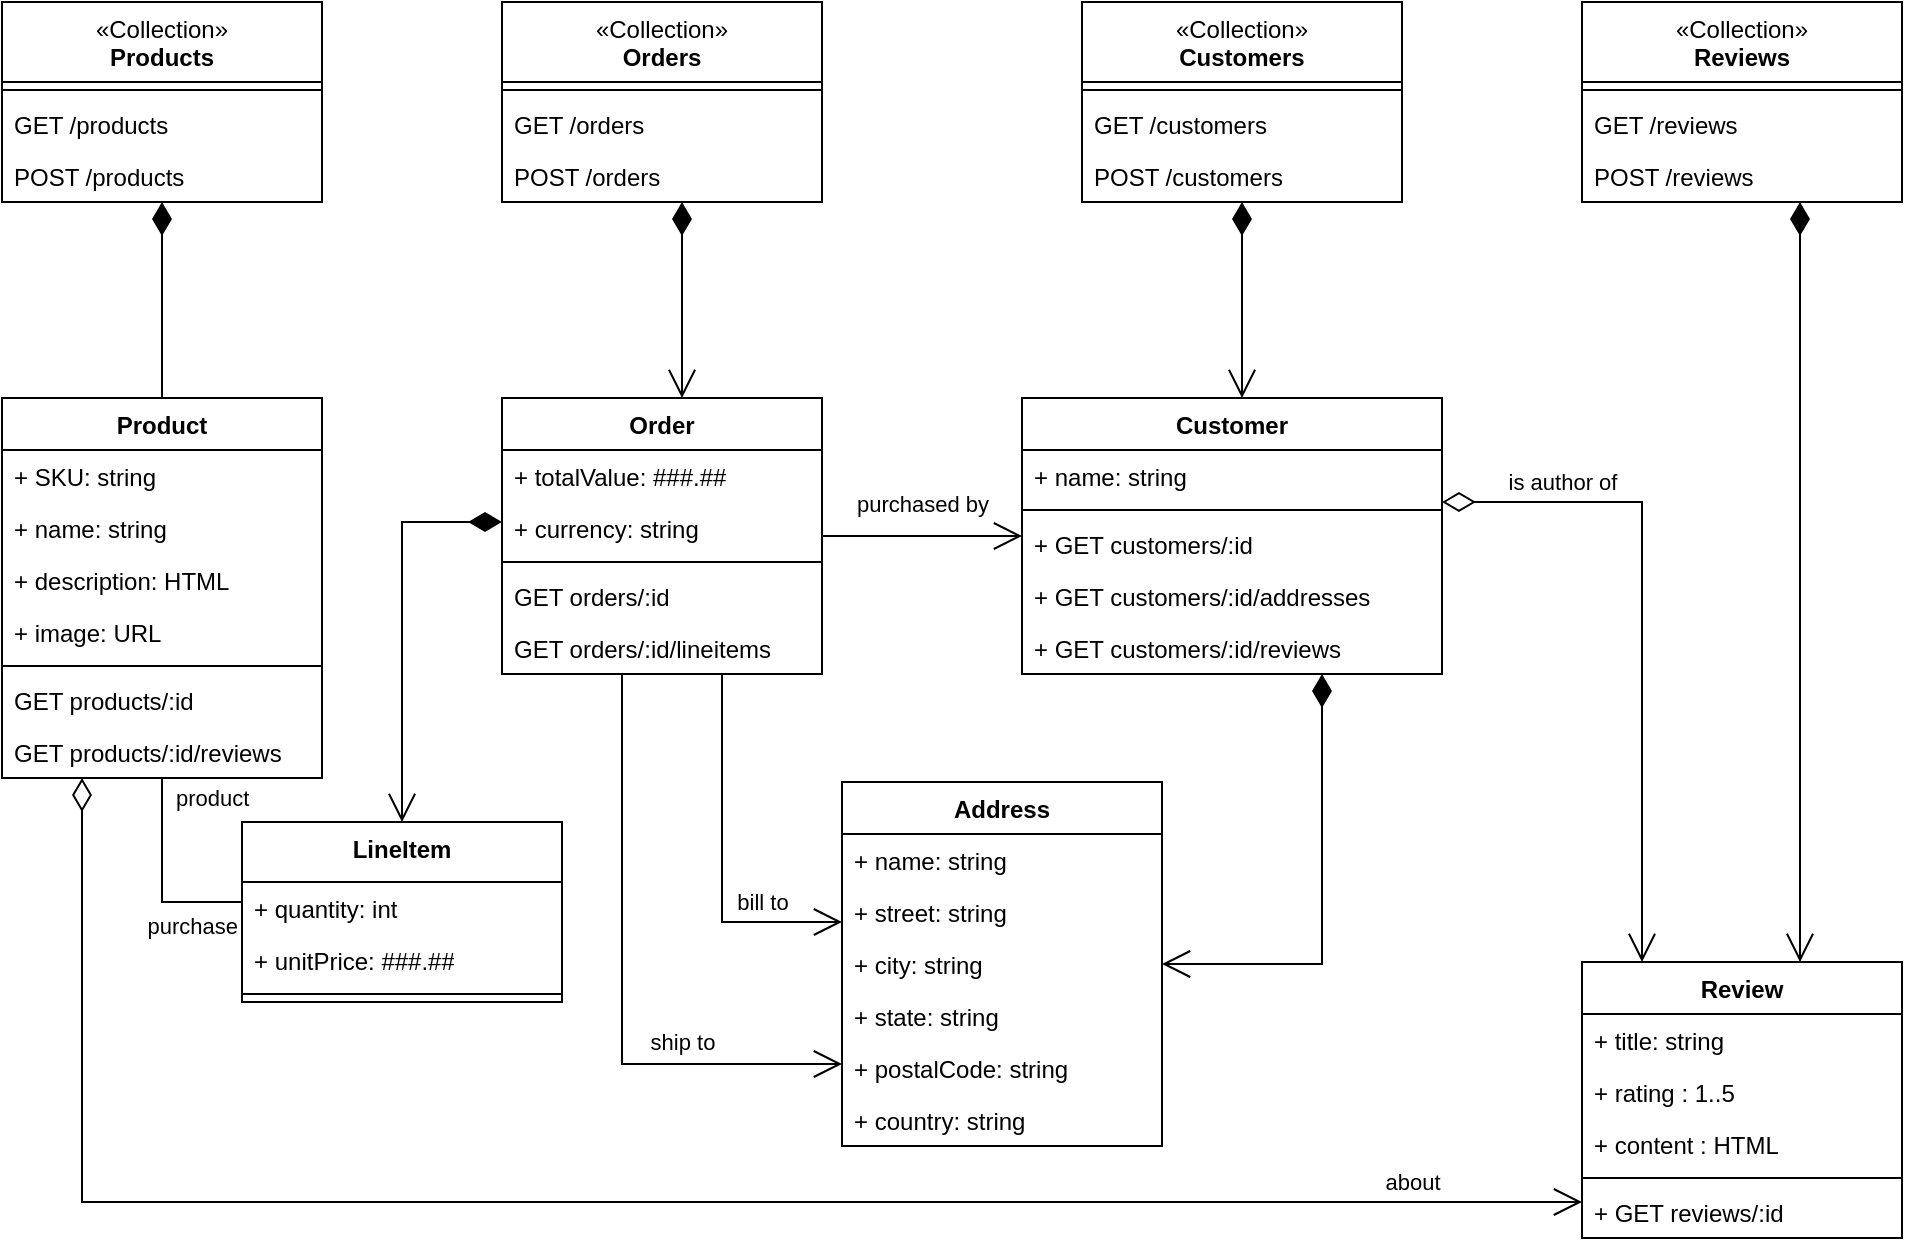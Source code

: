 <mxfile version="22.0.8" type="github">
  <diagram id="C5RBs43oDa-KdzZeNtuy" name="Page-1">
    <mxGraphModel dx="1159" dy="833" grid="1" gridSize="10" guides="1" tooltips="1" connect="1" arrows="1" fold="1" page="1" pageScale="1" pageWidth="1100" pageHeight="850" math="0" shadow="0">
      <root>
        <mxCell id="WIyWlLk6GJQsqaUBKTNV-0" />
        <mxCell id="WIyWlLk6GJQsqaUBKTNV-1" parent="WIyWlLk6GJQsqaUBKTNV-0" />
        <mxCell id="bMznROI8uIrrXHA2IiII-20" value="Order" style="swimlane;fontStyle=1;align=center;verticalAlign=top;childLayout=stackLayout;horizontal=1;startSize=26;horizontalStack=0;resizeParent=1;resizeParentMax=0;resizeLast=0;collapsible=1;marginBottom=0;whiteSpace=wrap;html=1;" vertex="1" parent="WIyWlLk6GJQsqaUBKTNV-1">
          <mxGeometry x="310" y="318" width="160" height="138" as="geometry" />
        </mxCell>
        <mxCell id="bMznROI8uIrrXHA2IiII-21" value="+ totalValue: ###.##" style="text;strokeColor=none;fillColor=none;align=left;verticalAlign=top;spacingLeft=4;spacingRight=4;overflow=hidden;rotatable=0;points=[[0,0.5],[1,0.5]];portConstraint=eastwest;whiteSpace=wrap;html=1;" vertex="1" parent="bMznROI8uIrrXHA2IiII-20">
          <mxGeometry y="26" width="160" height="26" as="geometry" />
        </mxCell>
        <mxCell id="bMznROI8uIrrXHA2IiII-24" value="+ currency: string" style="text;strokeColor=none;fillColor=none;align=left;verticalAlign=top;spacingLeft=4;spacingRight=4;overflow=hidden;rotatable=0;points=[[0,0.5],[1,0.5]];portConstraint=eastwest;whiteSpace=wrap;html=1;" vertex="1" parent="bMznROI8uIrrXHA2IiII-20">
          <mxGeometry y="52" width="160" height="26" as="geometry" />
        </mxCell>
        <mxCell id="bMznROI8uIrrXHA2IiII-22" value="" style="line;strokeWidth=1;fillColor=none;align=left;verticalAlign=middle;spacingTop=-1;spacingLeft=3;spacingRight=3;rotatable=0;labelPosition=right;points=[];portConstraint=eastwest;strokeColor=inherit;" vertex="1" parent="bMznROI8uIrrXHA2IiII-20">
          <mxGeometry y="78" width="160" height="8" as="geometry" />
        </mxCell>
        <mxCell id="bMznROI8uIrrXHA2IiII-23" value="GET orders/:id" style="text;strokeColor=none;fillColor=none;align=left;verticalAlign=top;spacingLeft=4;spacingRight=4;overflow=hidden;rotatable=0;points=[[0,0.5],[1,0.5]];portConstraint=eastwest;whiteSpace=wrap;html=1;" vertex="1" parent="bMznROI8uIrrXHA2IiII-20">
          <mxGeometry y="86" width="160" height="26" as="geometry" />
        </mxCell>
        <mxCell id="bMznROI8uIrrXHA2IiII-46" value="GET orders/:id/lineitems" style="text;strokeColor=none;fillColor=none;align=left;verticalAlign=top;spacingLeft=4;spacingRight=4;overflow=hidden;rotatable=0;points=[[0,0.5],[1,0.5]];portConstraint=eastwest;whiteSpace=wrap;html=1;" vertex="1" parent="bMznROI8uIrrXHA2IiII-20">
          <mxGeometry y="112" width="160" height="26" as="geometry" />
        </mxCell>
        <mxCell id="bMznROI8uIrrXHA2IiII-25" value="Customer" style="swimlane;fontStyle=1;align=center;verticalAlign=top;childLayout=stackLayout;horizontal=1;startSize=26;horizontalStack=0;resizeParent=1;resizeParentMax=0;resizeLast=0;collapsible=1;marginBottom=0;whiteSpace=wrap;html=1;" vertex="1" parent="WIyWlLk6GJQsqaUBKTNV-1">
          <mxGeometry x="570" y="318" width="210" height="138" as="geometry" />
        </mxCell>
        <mxCell id="bMznROI8uIrrXHA2IiII-13" value="+ name: string" style="text;strokeColor=none;fillColor=none;align=left;verticalAlign=top;spacingLeft=4;spacingRight=4;overflow=hidden;rotatable=0;points=[[0,0.5],[1,0.5]];portConstraint=eastwest;whiteSpace=wrap;html=1;" vertex="1" parent="bMznROI8uIrrXHA2IiII-25">
          <mxGeometry y="26" width="210" height="26" as="geometry" />
        </mxCell>
        <mxCell id="bMznROI8uIrrXHA2IiII-27" value="" style="line;strokeWidth=1;fillColor=none;align=left;verticalAlign=middle;spacingTop=-1;spacingLeft=3;spacingRight=3;rotatable=0;labelPosition=right;points=[];portConstraint=eastwest;strokeColor=inherit;" vertex="1" parent="bMznROI8uIrrXHA2IiII-25">
          <mxGeometry y="52" width="210" height="8" as="geometry" />
        </mxCell>
        <mxCell id="bMznROI8uIrrXHA2IiII-14" value="+ GET customers/:id" style="text;strokeColor=none;fillColor=none;align=left;verticalAlign=top;spacingLeft=4;spacingRight=4;overflow=hidden;rotatable=0;points=[[0,0.5],[1,0.5]];portConstraint=eastwest;whiteSpace=wrap;html=1;" vertex="1" parent="bMznROI8uIrrXHA2IiII-25">
          <mxGeometry y="60" width="210" height="26" as="geometry" />
        </mxCell>
        <mxCell id="bMznROI8uIrrXHA2IiII-139" value="+ GET customers/:id/addresses" style="text;strokeColor=none;fillColor=none;align=left;verticalAlign=top;spacingLeft=4;spacingRight=4;overflow=hidden;rotatable=0;points=[[0,0.5],[1,0.5]];portConstraint=eastwest;whiteSpace=wrap;html=1;" vertex="1" parent="bMznROI8uIrrXHA2IiII-25">
          <mxGeometry y="86" width="210" height="26" as="geometry" />
        </mxCell>
        <mxCell id="bMznROI8uIrrXHA2IiII-140" value="+ GET customers/:id/reviews" style="text;strokeColor=none;fillColor=none;align=left;verticalAlign=top;spacingLeft=4;spacingRight=4;overflow=hidden;rotatable=0;points=[[0,0.5],[1,0.5]];portConstraint=eastwest;whiteSpace=wrap;html=1;" vertex="1" parent="bMznROI8uIrrXHA2IiII-25">
          <mxGeometry y="112" width="210" height="26" as="geometry" />
        </mxCell>
        <mxCell id="bMznROI8uIrrXHA2IiII-38" value="purchased by" style="endArrow=open;html=1;endSize=12;startArrow=none;startSize=14;startFill=0;edgeStyle=orthogonalEdgeStyle;rounded=0;" edge="1" parent="WIyWlLk6GJQsqaUBKTNV-1" source="bMznROI8uIrrXHA2IiII-20" target="bMznROI8uIrrXHA2IiII-25">
          <mxGeometry x="-0.032" y="16" relative="1" as="geometry">
            <mxPoint x="470" y="350" as="sourcePoint" />
            <mxPoint x="800" y="350" as="targetPoint" />
            <Array as="points" />
            <mxPoint x="1" as="offset" />
          </mxGeometry>
        </mxCell>
        <mxCell id="bMznROI8uIrrXHA2IiII-41" value="LineItem" style="swimlane;fontStyle=1;align=center;verticalAlign=top;childLayout=stackLayout;horizontal=1;startSize=30;horizontalStack=0;resizeParent=1;resizeParentMax=0;resizeLast=0;collapsible=1;marginBottom=0;whiteSpace=wrap;html=1;" vertex="1" parent="WIyWlLk6GJQsqaUBKTNV-1">
          <mxGeometry x="180" y="530" width="160" height="90" as="geometry" />
        </mxCell>
        <mxCell id="bMznROI8uIrrXHA2IiII-42" value="+ quantity: int" style="text;strokeColor=none;fillColor=none;align=left;verticalAlign=top;spacingLeft=4;spacingRight=4;overflow=hidden;rotatable=0;points=[[0,0.5],[1,0.5]];portConstraint=eastwest;whiteSpace=wrap;html=1;" vertex="1" parent="bMznROI8uIrrXHA2IiII-41">
          <mxGeometry y="30" width="160" height="26" as="geometry" />
        </mxCell>
        <mxCell id="bMznROI8uIrrXHA2IiII-43" value="+ unitPrice: ###.##" style="text;strokeColor=none;fillColor=none;align=left;verticalAlign=top;spacingLeft=4;spacingRight=4;overflow=hidden;rotatable=0;points=[[0,0.5],[1,0.5]];portConstraint=eastwest;whiteSpace=wrap;html=1;" vertex="1" parent="bMznROI8uIrrXHA2IiII-41">
          <mxGeometry y="56" width="160" height="26" as="geometry" />
        </mxCell>
        <mxCell id="bMznROI8uIrrXHA2IiII-44" value="" style="line;strokeWidth=1;fillColor=none;align=left;verticalAlign=middle;spacingTop=-1;spacingLeft=3;spacingRight=3;rotatable=0;labelPosition=right;points=[];portConstraint=eastwest;strokeColor=inherit;" vertex="1" parent="bMznROI8uIrrXHA2IiII-41">
          <mxGeometry y="82" width="160" height="8" as="geometry" />
        </mxCell>
        <mxCell id="bMznROI8uIrrXHA2IiII-47" value="" style="endArrow=open;html=1;endSize=12;startArrow=diamondThin;startSize=14;startFill=1;edgeStyle=orthogonalEdgeStyle;rounded=0;endFill=0;" edge="1" parent="WIyWlLk6GJQsqaUBKTNV-1" source="bMznROI8uIrrXHA2IiII-20" target="bMznROI8uIrrXHA2IiII-41">
          <mxGeometry x="0.295" y="24" relative="1" as="geometry">
            <mxPoint x="360" y="456" as="sourcePoint" />
            <mxPoint x="360" y="640" as="targetPoint" />
            <Array as="points">
              <mxPoint x="260" y="380" />
            </Array>
            <mxPoint x="-4" y="-13" as="offset" />
          </mxGeometry>
        </mxCell>
        <mxCell id="bMznROI8uIrrXHA2IiII-53" value="&lt;span style=&quot;font-weight: normal;&quot;&gt;«Collection»&lt;br style=&quot;border-color: var(--border-color);&quot;&gt;&lt;/span&gt;Orders" style="swimlane;fontStyle=1;align=center;verticalAlign=top;childLayout=stackLayout;horizontal=1;startSize=40;horizontalStack=0;resizeParent=1;resizeParentMax=0;resizeLast=0;collapsible=1;marginBottom=0;whiteSpace=wrap;html=1;" vertex="1" parent="WIyWlLk6GJQsqaUBKTNV-1">
          <mxGeometry x="310" y="120" width="160" height="100" as="geometry" />
        </mxCell>
        <mxCell id="bMznROI8uIrrXHA2IiII-55" value="" style="line;strokeWidth=1;fillColor=none;align=left;verticalAlign=middle;spacingTop=-1;spacingLeft=3;spacingRight=3;rotatable=0;labelPosition=right;points=[];portConstraint=eastwest;strokeColor=inherit;" vertex="1" parent="bMznROI8uIrrXHA2IiII-53">
          <mxGeometry y="40" width="160" height="8" as="geometry" />
        </mxCell>
        <mxCell id="bMznROI8uIrrXHA2IiII-56" value="GET /orders" style="text;strokeColor=none;fillColor=none;align=left;verticalAlign=top;spacingLeft=4;spacingRight=4;overflow=hidden;rotatable=0;points=[[0,0.5],[1,0.5]];portConstraint=eastwest;whiteSpace=wrap;html=1;" vertex="1" parent="bMznROI8uIrrXHA2IiII-53">
          <mxGeometry y="48" width="160" height="26" as="geometry" />
        </mxCell>
        <mxCell id="bMznROI8uIrrXHA2IiII-58" value="POST /orders" style="text;strokeColor=none;fillColor=none;align=left;verticalAlign=top;spacingLeft=4;spacingRight=4;overflow=hidden;rotatable=0;points=[[0,0.5],[1,0.5]];portConstraint=eastwest;whiteSpace=wrap;html=1;" vertex="1" parent="bMznROI8uIrrXHA2IiII-53">
          <mxGeometry y="74" width="160" height="26" as="geometry" />
        </mxCell>
        <mxCell id="bMznROI8uIrrXHA2IiII-73" value="" style="endArrow=open;html=1;endSize=12;startArrow=diamondThin;startSize=14;startFill=1;edgeStyle=orthogonalEdgeStyle;rounded=0;endFill=0;" edge="1" parent="WIyWlLk6GJQsqaUBKTNV-1" source="bMznROI8uIrrXHA2IiII-53">
          <mxGeometry x="-0.147" y="40" relative="1" as="geometry">
            <mxPoint x="402" y="220.0" as="sourcePoint" />
            <mxPoint x="400" y="318" as="targetPoint" />
            <Array as="points">
              <mxPoint x="400" y="250" />
              <mxPoint x="400" y="250" />
            </Array>
            <mxPoint as="offset" />
          </mxGeometry>
        </mxCell>
        <mxCell id="bMznROI8uIrrXHA2IiII-79" value="Address" style="swimlane;fontStyle=1;align=center;verticalAlign=top;childLayout=stackLayout;horizontal=1;startSize=26;horizontalStack=0;resizeParent=1;resizeParentMax=0;resizeLast=0;collapsible=1;marginBottom=0;whiteSpace=wrap;html=1;" vertex="1" parent="WIyWlLk6GJQsqaUBKTNV-1">
          <mxGeometry x="480" y="510" width="160" height="182" as="geometry" />
        </mxCell>
        <mxCell id="bMznROI8uIrrXHA2IiII-80" value="+ name: string" style="text;strokeColor=none;fillColor=none;align=left;verticalAlign=top;spacingLeft=4;spacingRight=4;overflow=hidden;rotatable=0;points=[[0,0.5],[1,0.5]];portConstraint=eastwest;whiteSpace=wrap;html=1;" vertex="1" parent="bMznROI8uIrrXHA2IiII-79">
          <mxGeometry y="26" width="160" height="26" as="geometry" />
        </mxCell>
        <mxCell id="bMznROI8uIrrXHA2IiII-97" value="+ street: string" style="text;strokeColor=none;fillColor=none;align=left;verticalAlign=top;spacingLeft=4;spacingRight=4;overflow=hidden;rotatable=0;points=[[0,0.5],[1,0.5]];portConstraint=eastwest;whiteSpace=wrap;html=1;" vertex="1" parent="bMznROI8uIrrXHA2IiII-79">
          <mxGeometry y="52" width="160" height="26" as="geometry" />
        </mxCell>
        <mxCell id="bMznROI8uIrrXHA2IiII-99" value="+ city: string" style="text;strokeColor=none;fillColor=none;align=left;verticalAlign=top;spacingLeft=4;spacingRight=4;overflow=hidden;rotatable=0;points=[[0,0.5],[1,0.5]];portConstraint=eastwest;whiteSpace=wrap;html=1;" vertex="1" parent="bMznROI8uIrrXHA2IiII-79">
          <mxGeometry y="78" width="160" height="26" as="geometry" />
        </mxCell>
        <mxCell id="bMznROI8uIrrXHA2IiII-100" value="+ state: string" style="text;strokeColor=none;fillColor=none;align=left;verticalAlign=top;spacingLeft=4;spacingRight=4;overflow=hidden;rotatable=0;points=[[0,0.5],[1,0.5]];portConstraint=eastwest;whiteSpace=wrap;html=1;" vertex="1" parent="bMznROI8uIrrXHA2IiII-79">
          <mxGeometry y="104" width="160" height="26" as="geometry" />
        </mxCell>
        <mxCell id="bMznROI8uIrrXHA2IiII-101" value="+ postalCode: string" style="text;strokeColor=none;fillColor=none;align=left;verticalAlign=top;spacingLeft=4;spacingRight=4;overflow=hidden;rotatable=0;points=[[0,0.5],[1,0.5]];portConstraint=eastwest;whiteSpace=wrap;html=1;" vertex="1" parent="bMznROI8uIrrXHA2IiII-79">
          <mxGeometry y="130" width="160" height="26" as="geometry" />
        </mxCell>
        <mxCell id="bMznROI8uIrrXHA2IiII-102" value="+ country: string" style="text;strokeColor=none;fillColor=none;align=left;verticalAlign=top;spacingLeft=4;spacingRight=4;overflow=hidden;rotatable=0;points=[[0,0.5],[1,0.5]];portConstraint=eastwest;whiteSpace=wrap;html=1;" vertex="1" parent="bMznROI8uIrrXHA2IiII-79">
          <mxGeometry y="156" width="160" height="26" as="geometry" />
        </mxCell>
        <mxCell id="bMznROI8uIrrXHA2IiII-89" value="&lt;span style=&quot;font-weight: normal;&quot;&gt;«Collection»&lt;br style=&quot;border-color: var(--border-color);&quot;&gt;&lt;/span&gt;Customers" style="swimlane;fontStyle=1;align=center;verticalAlign=top;childLayout=stackLayout;horizontal=1;startSize=40;horizontalStack=0;resizeParent=1;resizeParentMax=0;resizeLast=0;collapsible=1;marginBottom=0;whiteSpace=wrap;html=1;" vertex="1" parent="WIyWlLk6GJQsqaUBKTNV-1">
          <mxGeometry x="600" y="120" width="160" height="100" as="geometry" />
        </mxCell>
        <mxCell id="bMznROI8uIrrXHA2IiII-90" value="" style="line;strokeWidth=1;fillColor=none;align=left;verticalAlign=middle;spacingTop=-1;spacingLeft=3;spacingRight=3;rotatable=0;labelPosition=right;points=[];portConstraint=eastwest;strokeColor=inherit;" vertex="1" parent="bMznROI8uIrrXHA2IiII-89">
          <mxGeometry y="40" width="160" height="8" as="geometry" />
        </mxCell>
        <mxCell id="bMznROI8uIrrXHA2IiII-91" value="GET /customers" style="text;strokeColor=none;fillColor=none;align=left;verticalAlign=top;spacingLeft=4;spacingRight=4;overflow=hidden;rotatable=0;points=[[0,0.5],[1,0.5]];portConstraint=eastwest;whiteSpace=wrap;html=1;" vertex="1" parent="bMznROI8uIrrXHA2IiII-89">
          <mxGeometry y="48" width="160" height="26" as="geometry" />
        </mxCell>
        <mxCell id="bMznROI8uIrrXHA2IiII-92" value="POST /customers" style="text;strokeColor=none;fillColor=none;align=left;verticalAlign=top;spacingLeft=4;spacingRight=4;overflow=hidden;rotatable=0;points=[[0,0.5],[1,0.5]];portConstraint=eastwest;whiteSpace=wrap;html=1;" vertex="1" parent="bMznROI8uIrrXHA2IiII-89">
          <mxGeometry y="74" width="160" height="26" as="geometry" />
        </mxCell>
        <mxCell id="bMznROI8uIrrXHA2IiII-93" value="" style="endArrow=open;html=1;endSize=12;startArrow=diamondThin;startSize=14;startFill=1;edgeStyle=orthogonalEdgeStyle;rounded=0;endFill=0;" edge="1" parent="WIyWlLk6GJQsqaUBKTNV-1" source="bMznROI8uIrrXHA2IiII-89" target="bMznROI8uIrrXHA2IiII-25">
          <mxGeometry x="-0.21" y="39" relative="1" as="geometry">
            <mxPoint x="731" y="178" as="sourcePoint" />
            <mxPoint x="729" y="333" as="targetPoint" />
            <Array as="points">
              <mxPoint x="680" y="300" />
              <mxPoint x="680" y="300" />
            </Array>
            <mxPoint as="offset" />
          </mxGeometry>
        </mxCell>
        <mxCell id="bMznROI8uIrrXHA2IiII-103" value="bill to" style="endArrow=open;html=1;endSize=12;startArrow=none;startSize=14;startFill=0;edgeStyle=orthogonalEdgeStyle;rounded=0;" edge="1" parent="WIyWlLk6GJQsqaUBKTNV-1" source="bMznROI8uIrrXHA2IiII-20" target="bMznROI8uIrrXHA2IiII-79">
          <mxGeometry x="0.565" y="10" relative="1" as="geometry">
            <mxPoint x="470" y="400" as="sourcePoint" />
            <mxPoint x="800" y="581" as="targetPoint" />
            <Array as="points">
              <mxPoint x="420" y="580" />
            </Array>
            <mxPoint as="offset" />
          </mxGeometry>
        </mxCell>
        <mxCell id="bMznROI8uIrrXHA2IiII-108" value="ship to" style="endArrow=open;html=1;endSize=12;startArrow=none;startSize=14;startFill=0;edgeStyle=orthogonalEdgeStyle;rounded=0;" edge="1" parent="WIyWlLk6GJQsqaUBKTNV-1" source="bMznROI8uIrrXHA2IiII-20" target="bMznROI8uIrrXHA2IiII-79">
          <mxGeometry x="0.475" y="11" relative="1" as="geometry">
            <mxPoint x="470" y="430.0" as="sourcePoint" />
            <mxPoint x="800" y="651" as="targetPoint" />
            <Array as="points">
              <mxPoint x="370" y="651" />
            </Array>
            <mxPoint as="offset" />
          </mxGeometry>
        </mxCell>
        <mxCell id="bMznROI8uIrrXHA2IiII-110" value="&lt;span style=&quot;font-weight: normal;&quot;&gt;«Collection»&lt;br style=&quot;border-color: var(--border-color);&quot;&gt;&lt;/span&gt;Products" style="swimlane;fontStyle=1;align=center;verticalAlign=top;childLayout=stackLayout;horizontal=1;startSize=40;horizontalStack=0;resizeParent=1;resizeParentMax=0;resizeLast=0;collapsible=1;marginBottom=0;whiteSpace=wrap;html=1;" vertex="1" parent="WIyWlLk6GJQsqaUBKTNV-1">
          <mxGeometry x="60" y="120" width="160" height="100" as="geometry" />
        </mxCell>
        <mxCell id="bMznROI8uIrrXHA2IiII-111" value="" style="line;strokeWidth=1;fillColor=none;align=left;verticalAlign=middle;spacingTop=-1;spacingLeft=3;spacingRight=3;rotatable=0;labelPosition=right;points=[];portConstraint=eastwest;strokeColor=inherit;" vertex="1" parent="bMznROI8uIrrXHA2IiII-110">
          <mxGeometry y="40" width="160" height="8" as="geometry" />
        </mxCell>
        <mxCell id="bMznROI8uIrrXHA2IiII-112" value="GET /products" style="text;strokeColor=none;fillColor=none;align=left;verticalAlign=top;spacingLeft=4;spacingRight=4;overflow=hidden;rotatable=0;points=[[0,0.5],[1,0.5]];portConstraint=eastwest;whiteSpace=wrap;html=1;" vertex="1" parent="bMznROI8uIrrXHA2IiII-110">
          <mxGeometry y="48" width="160" height="26" as="geometry" />
        </mxCell>
        <mxCell id="bMznROI8uIrrXHA2IiII-113" value="POST /products" style="text;strokeColor=none;fillColor=none;align=left;verticalAlign=top;spacingLeft=4;spacingRight=4;overflow=hidden;rotatable=0;points=[[0,0.5],[1,0.5]];portConstraint=eastwest;whiteSpace=wrap;html=1;" vertex="1" parent="bMznROI8uIrrXHA2IiII-110">
          <mxGeometry y="74" width="160" height="26" as="geometry" />
        </mxCell>
        <mxCell id="bMznROI8uIrrXHA2IiII-114" value="Product" style="swimlane;fontStyle=1;align=center;verticalAlign=top;childLayout=stackLayout;horizontal=1;startSize=26;horizontalStack=0;resizeParent=1;resizeParentMax=0;resizeLast=0;collapsible=1;marginBottom=0;whiteSpace=wrap;html=1;" vertex="1" parent="WIyWlLk6GJQsqaUBKTNV-1">
          <mxGeometry x="60" y="318" width="160" height="190" as="geometry" />
        </mxCell>
        <mxCell id="bMznROI8uIrrXHA2IiII-115" value="+ SKU: string" style="text;strokeColor=none;fillColor=none;align=left;verticalAlign=top;spacingLeft=4;spacingRight=4;overflow=hidden;rotatable=0;points=[[0,0.5],[1,0.5]];portConstraint=eastwest;whiteSpace=wrap;html=1;" vertex="1" parent="bMznROI8uIrrXHA2IiII-114">
          <mxGeometry y="26" width="160" height="26" as="geometry" />
        </mxCell>
        <mxCell id="bMznROI8uIrrXHA2IiII-116" value="+ name: string" style="text;strokeColor=none;fillColor=none;align=left;verticalAlign=top;spacingLeft=4;spacingRight=4;overflow=hidden;rotatable=0;points=[[0,0.5],[1,0.5]];portConstraint=eastwest;whiteSpace=wrap;html=1;" vertex="1" parent="bMznROI8uIrrXHA2IiII-114">
          <mxGeometry y="52" width="160" height="26" as="geometry" />
        </mxCell>
        <mxCell id="bMznROI8uIrrXHA2IiII-152" value="+ description: HTML" style="text;strokeColor=none;fillColor=none;align=left;verticalAlign=top;spacingLeft=4;spacingRight=4;overflow=hidden;rotatable=0;points=[[0,0.5],[1,0.5]];portConstraint=eastwest;whiteSpace=wrap;html=1;" vertex="1" parent="bMznROI8uIrrXHA2IiII-114">
          <mxGeometry y="78" width="160" height="26" as="geometry" />
        </mxCell>
        <mxCell id="bMznROI8uIrrXHA2IiII-153" value="+ image: URL" style="text;strokeColor=none;fillColor=none;align=left;verticalAlign=top;spacingLeft=4;spacingRight=4;overflow=hidden;rotatable=0;points=[[0,0.5],[1,0.5]];portConstraint=eastwest;whiteSpace=wrap;html=1;" vertex="1" parent="bMznROI8uIrrXHA2IiII-114">
          <mxGeometry y="104" width="160" height="26" as="geometry" />
        </mxCell>
        <mxCell id="bMznROI8uIrrXHA2IiII-117" value="" style="line;strokeWidth=1;fillColor=none;align=left;verticalAlign=middle;spacingTop=-1;spacingLeft=3;spacingRight=3;rotatable=0;labelPosition=right;points=[];portConstraint=eastwest;strokeColor=inherit;" vertex="1" parent="bMznROI8uIrrXHA2IiII-114">
          <mxGeometry y="130" width="160" height="8" as="geometry" />
        </mxCell>
        <mxCell id="bMznROI8uIrrXHA2IiII-118" value="GET products/:id" style="text;strokeColor=none;fillColor=none;align=left;verticalAlign=top;spacingLeft=4;spacingRight=4;overflow=hidden;rotatable=0;points=[[0,0.5],[1,0.5]];portConstraint=eastwest;whiteSpace=wrap;html=1;" vertex="1" parent="bMznROI8uIrrXHA2IiII-114">
          <mxGeometry y="138" width="160" height="26" as="geometry" />
        </mxCell>
        <mxCell id="bMznROI8uIrrXHA2IiII-150" value="GET products/:id/reviews" style="text;strokeColor=none;fillColor=none;align=left;verticalAlign=top;spacingLeft=4;spacingRight=4;overflow=hidden;rotatable=0;points=[[0,0.5],[1,0.5]];portConstraint=eastwest;whiteSpace=wrap;html=1;" vertex="1" parent="bMznROI8uIrrXHA2IiII-114">
          <mxGeometry y="164" width="160" height="26" as="geometry" />
        </mxCell>
        <mxCell id="bMznROI8uIrrXHA2IiII-120" value="" style="endArrow=none;html=1;endSize=12;startArrow=diamondThin;startSize=14;startFill=1;edgeStyle=orthogonalEdgeStyle;rounded=0;endFill=0;" edge="1" parent="WIyWlLk6GJQsqaUBKTNV-1" source="bMznROI8uIrrXHA2IiII-110" target="bMznROI8uIrrXHA2IiII-114">
          <mxGeometry x="-0.147" y="58" relative="1" as="geometry">
            <mxPoint x="141.68" y="163" as="sourcePoint" />
            <mxPoint x="139.68" y="318" as="targetPoint" />
            <Array as="points" />
            <mxPoint as="offset" />
          </mxGeometry>
        </mxCell>
        <mxCell id="bMznROI8uIrrXHA2IiII-122" value="" style="endArrow=none;html=1;edgeStyle=orthogonalEdgeStyle;rounded=0;" edge="1" parent="WIyWlLk6GJQsqaUBKTNV-1" source="bMznROI8uIrrXHA2IiII-114" target="bMznROI8uIrrXHA2IiII-41">
          <mxGeometry relative="1" as="geometry">
            <mxPoint x="50" y="450" as="sourcePoint" />
            <mxPoint x="300" y="590" as="targetPoint" />
            <Array as="points">
              <mxPoint x="140" y="570" />
            </Array>
          </mxGeometry>
        </mxCell>
        <mxCell id="bMznROI8uIrrXHA2IiII-123" value="product" style="edgeLabel;resizable=0;html=1;align=left;verticalAlign=bottom;" connectable="0" vertex="1" parent="bMznROI8uIrrXHA2IiII-122">
          <mxGeometry x="-1" relative="1" as="geometry">
            <mxPoint x="5" y="18" as="offset" />
          </mxGeometry>
        </mxCell>
        <mxCell id="bMznROI8uIrrXHA2IiII-124" value="purchase" style="edgeLabel;resizable=0;html=1;align=right;verticalAlign=bottom;" connectable="0" vertex="1" parent="bMznROI8uIrrXHA2IiII-122">
          <mxGeometry x="1" relative="1" as="geometry">
            <mxPoint x="-2" y="20" as="offset" />
          </mxGeometry>
        </mxCell>
        <mxCell id="bMznROI8uIrrXHA2IiII-127" value="&lt;span style=&quot;font-weight: normal;&quot;&gt;«Collection»&lt;br style=&quot;border-color: var(--border-color);&quot;&gt;&lt;/span&gt;Reviews" style="swimlane;fontStyle=1;align=center;verticalAlign=top;childLayout=stackLayout;horizontal=1;startSize=40;horizontalStack=0;resizeParent=1;resizeParentMax=0;resizeLast=0;collapsible=1;marginBottom=0;whiteSpace=wrap;html=1;" vertex="1" parent="WIyWlLk6GJQsqaUBKTNV-1">
          <mxGeometry x="850" y="120" width="160" height="100" as="geometry" />
        </mxCell>
        <mxCell id="bMznROI8uIrrXHA2IiII-128" value="" style="line;strokeWidth=1;fillColor=none;align=left;verticalAlign=middle;spacingTop=-1;spacingLeft=3;spacingRight=3;rotatable=0;labelPosition=right;points=[];portConstraint=eastwest;strokeColor=inherit;" vertex="1" parent="bMznROI8uIrrXHA2IiII-127">
          <mxGeometry y="40" width="160" height="8" as="geometry" />
        </mxCell>
        <mxCell id="bMznROI8uIrrXHA2IiII-129" value="GET /reviews" style="text;strokeColor=none;fillColor=none;align=left;verticalAlign=top;spacingLeft=4;spacingRight=4;overflow=hidden;rotatable=0;points=[[0,0.5],[1,0.5]];portConstraint=eastwest;whiteSpace=wrap;html=1;" vertex="1" parent="bMznROI8uIrrXHA2IiII-127">
          <mxGeometry y="48" width="160" height="26" as="geometry" />
        </mxCell>
        <mxCell id="bMznROI8uIrrXHA2IiII-130" value="POST /reviews" style="text;strokeColor=none;fillColor=none;align=left;verticalAlign=top;spacingLeft=4;spacingRight=4;overflow=hidden;rotatable=0;points=[[0,0.5],[1,0.5]];portConstraint=eastwest;whiteSpace=wrap;html=1;" vertex="1" parent="bMznROI8uIrrXHA2IiII-127">
          <mxGeometry y="74" width="160" height="26" as="geometry" />
        </mxCell>
        <mxCell id="bMznROI8uIrrXHA2IiII-131" value="Review" style="swimlane;fontStyle=1;align=center;verticalAlign=top;childLayout=stackLayout;horizontal=1;startSize=26;horizontalStack=0;resizeParent=1;resizeParentMax=0;resizeLast=0;collapsible=1;marginBottom=0;whiteSpace=wrap;html=1;" vertex="1" parent="WIyWlLk6GJQsqaUBKTNV-1">
          <mxGeometry x="850" y="600" width="160" height="138" as="geometry" />
        </mxCell>
        <mxCell id="bMznROI8uIrrXHA2IiII-132" value="+ title: string" style="text;strokeColor=none;fillColor=none;align=left;verticalAlign=top;spacingLeft=4;spacingRight=4;overflow=hidden;rotatable=0;points=[[0,0.5],[1,0.5]];portConstraint=eastwest;whiteSpace=wrap;html=1;" vertex="1" parent="bMznROI8uIrrXHA2IiII-131">
          <mxGeometry y="26" width="160" height="26" as="geometry" />
        </mxCell>
        <mxCell id="bMznROI8uIrrXHA2IiII-133" value="+ rating : 1..5" style="text;strokeColor=none;fillColor=none;align=left;verticalAlign=top;spacingLeft=4;spacingRight=4;overflow=hidden;rotatable=0;points=[[0,0.5],[1,0.5]];portConstraint=eastwest;whiteSpace=wrap;html=1;" vertex="1" parent="bMznROI8uIrrXHA2IiII-131">
          <mxGeometry y="52" width="160" height="26" as="geometry" />
        </mxCell>
        <mxCell id="bMznROI8uIrrXHA2IiII-138" value="+ content : HTML" style="text;strokeColor=none;fillColor=none;align=left;verticalAlign=top;spacingLeft=4;spacingRight=4;overflow=hidden;rotatable=0;points=[[0,0.5],[1,0.5]];portConstraint=eastwest;whiteSpace=wrap;html=1;" vertex="1" parent="bMznROI8uIrrXHA2IiII-131">
          <mxGeometry y="78" width="160" height="26" as="geometry" />
        </mxCell>
        <mxCell id="bMznROI8uIrrXHA2IiII-134" value="" style="line;strokeWidth=1;fillColor=none;align=left;verticalAlign=middle;spacingTop=-1;spacingLeft=3;spacingRight=3;rotatable=0;labelPosition=right;points=[];portConstraint=eastwest;strokeColor=inherit;" vertex="1" parent="bMznROI8uIrrXHA2IiII-131">
          <mxGeometry y="104" width="160" height="8" as="geometry" />
        </mxCell>
        <mxCell id="bMznROI8uIrrXHA2IiII-135" value="+ GET reviews/:id" style="text;strokeColor=none;fillColor=none;align=left;verticalAlign=top;spacingLeft=4;spacingRight=4;overflow=hidden;rotatable=0;points=[[0,0.5],[1,0.5]];portConstraint=eastwest;whiteSpace=wrap;html=1;" vertex="1" parent="bMznROI8uIrrXHA2IiII-131">
          <mxGeometry y="112" width="160" height="26" as="geometry" />
        </mxCell>
        <mxCell id="bMznROI8uIrrXHA2IiII-136" value="" style="endArrow=open;html=1;endSize=12;startArrow=diamondThin;startSize=14;startFill=1;edgeStyle=orthogonalEdgeStyle;rounded=0;endFill=0;" edge="1" parent="WIyWlLk6GJQsqaUBKTNV-1" source="bMznROI8uIrrXHA2IiII-127" target="bMznROI8uIrrXHA2IiII-131">
          <mxGeometry x="-0.21" y="39" relative="1" as="geometry">
            <mxPoint x="959.44" y="371" as="sourcePoint" />
            <mxPoint x="959.44" y="482" as="targetPoint" />
            <Array as="points">
              <mxPoint x="959" y="510" />
              <mxPoint x="959" y="510" />
            </Array>
            <mxPoint as="offset" />
          </mxGeometry>
        </mxCell>
        <mxCell id="bMznROI8uIrrXHA2IiII-141" value="is author of" style="endArrow=open;html=1;endSize=12;startArrow=diamondThin;startSize=14;startFill=0;edgeStyle=orthogonalEdgeStyle;rounded=0;" edge="1" parent="WIyWlLk6GJQsqaUBKTNV-1" source="bMznROI8uIrrXHA2IiII-25" target="bMznROI8uIrrXHA2IiII-131">
          <mxGeometry x="-0.636" y="10" relative="1" as="geometry">
            <mxPoint x="680" y="460" as="sourcePoint" />
            <mxPoint x="840" y="460" as="targetPoint" />
            <Array as="points">
              <mxPoint x="880" y="370" />
            </Array>
            <mxPoint as="offset" />
          </mxGeometry>
        </mxCell>
        <mxCell id="bMznROI8uIrrXHA2IiII-144" value="" style="endArrow=open;html=1;endSize=12;startArrow=diamondThin;startSize=14;startFill=1;edgeStyle=orthogonalEdgeStyle;rounded=0;" edge="1" parent="WIyWlLk6GJQsqaUBKTNV-1" source="bMznROI8uIrrXHA2IiII-25" target="bMznROI8uIrrXHA2IiII-79">
          <mxGeometry relative="1" as="geometry">
            <mxPoint x="680" y="500" as="sourcePoint" />
            <mxPoint x="840" y="500" as="targetPoint" />
            <Array as="points">
              <mxPoint x="720" y="601" />
            </Array>
          </mxGeometry>
        </mxCell>
        <mxCell id="bMznROI8uIrrXHA2IiII-147" value="about" style="endArrow=open;html=1;endSize=12;startArrow=diamondThin;startSize=14;startFill=0;edgeStyle=orthogonalEdgeStyle;rounded=0;" edge="1" parent="WIyWlLk6GJQsqaUBKTNV-1" source="bMznROI8uIrrXHA2IiII-114" target="bMznROI8uIrrXHA2IiII-131">
          <mxGeometry x="0.823" y="10" relative="1" as="geometry">
            <mxPoint x="60" y="780" as="sourcePoint" />
            <mxPoint x="750" y="780" as="targetPoint" />
            <Array as="points">
              <mxPoint x="100" y="720" />
              <mxPoint x="920" y="720" />
            </Array>
            <mxPoint as="offset" />
          </mxGeometry>
        </mxCell>
      </root>
    </mxGraphModel>
  </diagram>
</mxfile>
